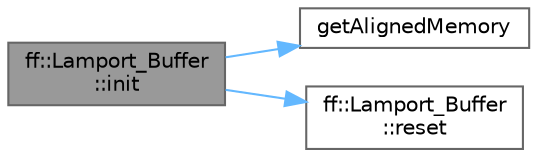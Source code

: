 digraph "ff::Lamport_Buffer::init"
{
 // LATEX_PDF_SIZE
  bgcolor="transparent";
  edge [fontname=Helvetica,fontsize=10,labelfontname=Helvetica,labelfontsize=10];
  node [fontname=Helvetica,fontsize=10,shape=box,height=0.2,width=0.4];
  rankdir="LR";
  Node1 [id="Node000001",label="ff::Lamport_Buffer\l::init",height=0.2,width=0.4,color="gray40", fillcolor="grey60", style="filled", fontcolor="black",tooltip=" "];
  Node1 -> Node2 [id="edge1_Node000001_Node000002",color="steelblue1",style="solid",tooltip=" "];
  Node2 [id="Node000002",label="getAlignedMemory",height=0.2,width=0.4,color="grey40", fillcolor="white", style="filled",URL="$sysdep_8h.html#ae77dd87ccd6c736ac3eb1aa624d05269",tooltip=" "];
  Node1 -> Node3 [id="edge2_Node000001_Node000003",color="steelblue1",style="solid",tooltip=" "];
  Node3 [id="Node000003",label="ff::Lamport_Buffer\l::reset",height=0.2,width=0.4,color="grey40", fillcolor="white", style="filled",URL="$classff_1_1_lamport___buffer.html#a15c7b1196670f8af0c1212461764b9bc",tooltip=" "];
}
